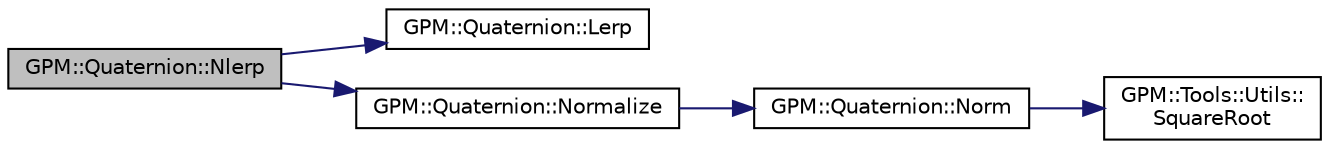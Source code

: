digraph "GPM::Quaternion::Nlerp"
{
 // INTERACTIVE_SVG=YES
 // LATEX_PDF_SIZE
  edge [fontname="Helvetica",fontsize="10",labelfontname="Helvetica",labelfontsize="10"];
  node [fontname="Helvetica",fontsize="10",shape=record];
  rankdir="LR";
  Node158 [label="GPM::Quaternion::Nlerp",height=0.2,width=0.4,color="black", fillcolor="grey75", style="filled", fontcolor="black",tooltip="Normalized interpolate between two quaternions."];
  Node158 -> Node159 [color="midnightblue",fontsize="10",style="solid",fontname="Helvetica"];
  Node159 [label="GPM::Quaternion::Lerp",height=0.2,width=0.4,color="black", fillcolor="white", style="filled",URL="$struct_g_p_m_1_1_quaternion.html#a55c3ff38be75490c359daa36929498c7",tooltip="Interpolation between two quaternions."];
  Node158 -> Node160 [color="midnightblue",fontsize="10",style="solid",fontname="Helvetica"];
  Node160 [label="GPM::Quaternion::Normalize",height=0.2,width=0.4,color="black", fillcolor="white", style="filled",URL="$struct_g_p_m_1_1_quaternion.html#a31901682c3179662db46bf6f7ac57126",tooltip="Normalize the current quaternion."];
  Node160 -> Node161 [color="midnightblue",fontsize="10",style="solid",fontname="Helvetica"];
  Node161 [label="GPM::Quaternion::Norm",height=0.2,width=0.4,color="black", fillcolor="white", style="filled",URL="$struct_g_p_m_1_1_quaternion.html#a6540067ff621a654b007315429aa02a3",tooltip="Norm of a quaternion, alias magnitude."];
  Node161 -> Node162 [color="midnightblue",fontsize="10",style="solid",fontname="Helvetica"];
  Node162 [label="GPM::Tools::Utils::\lSquareRoot",height=0.2,width=0.4,color="black", fillcolor="white", style="filled",URL="$class_g_p_m_1_1_tools_1_1_utils.html#a146bc1e50694a48775a923433b3175df",tooltip="Return the square root of a numeric value."];
}
